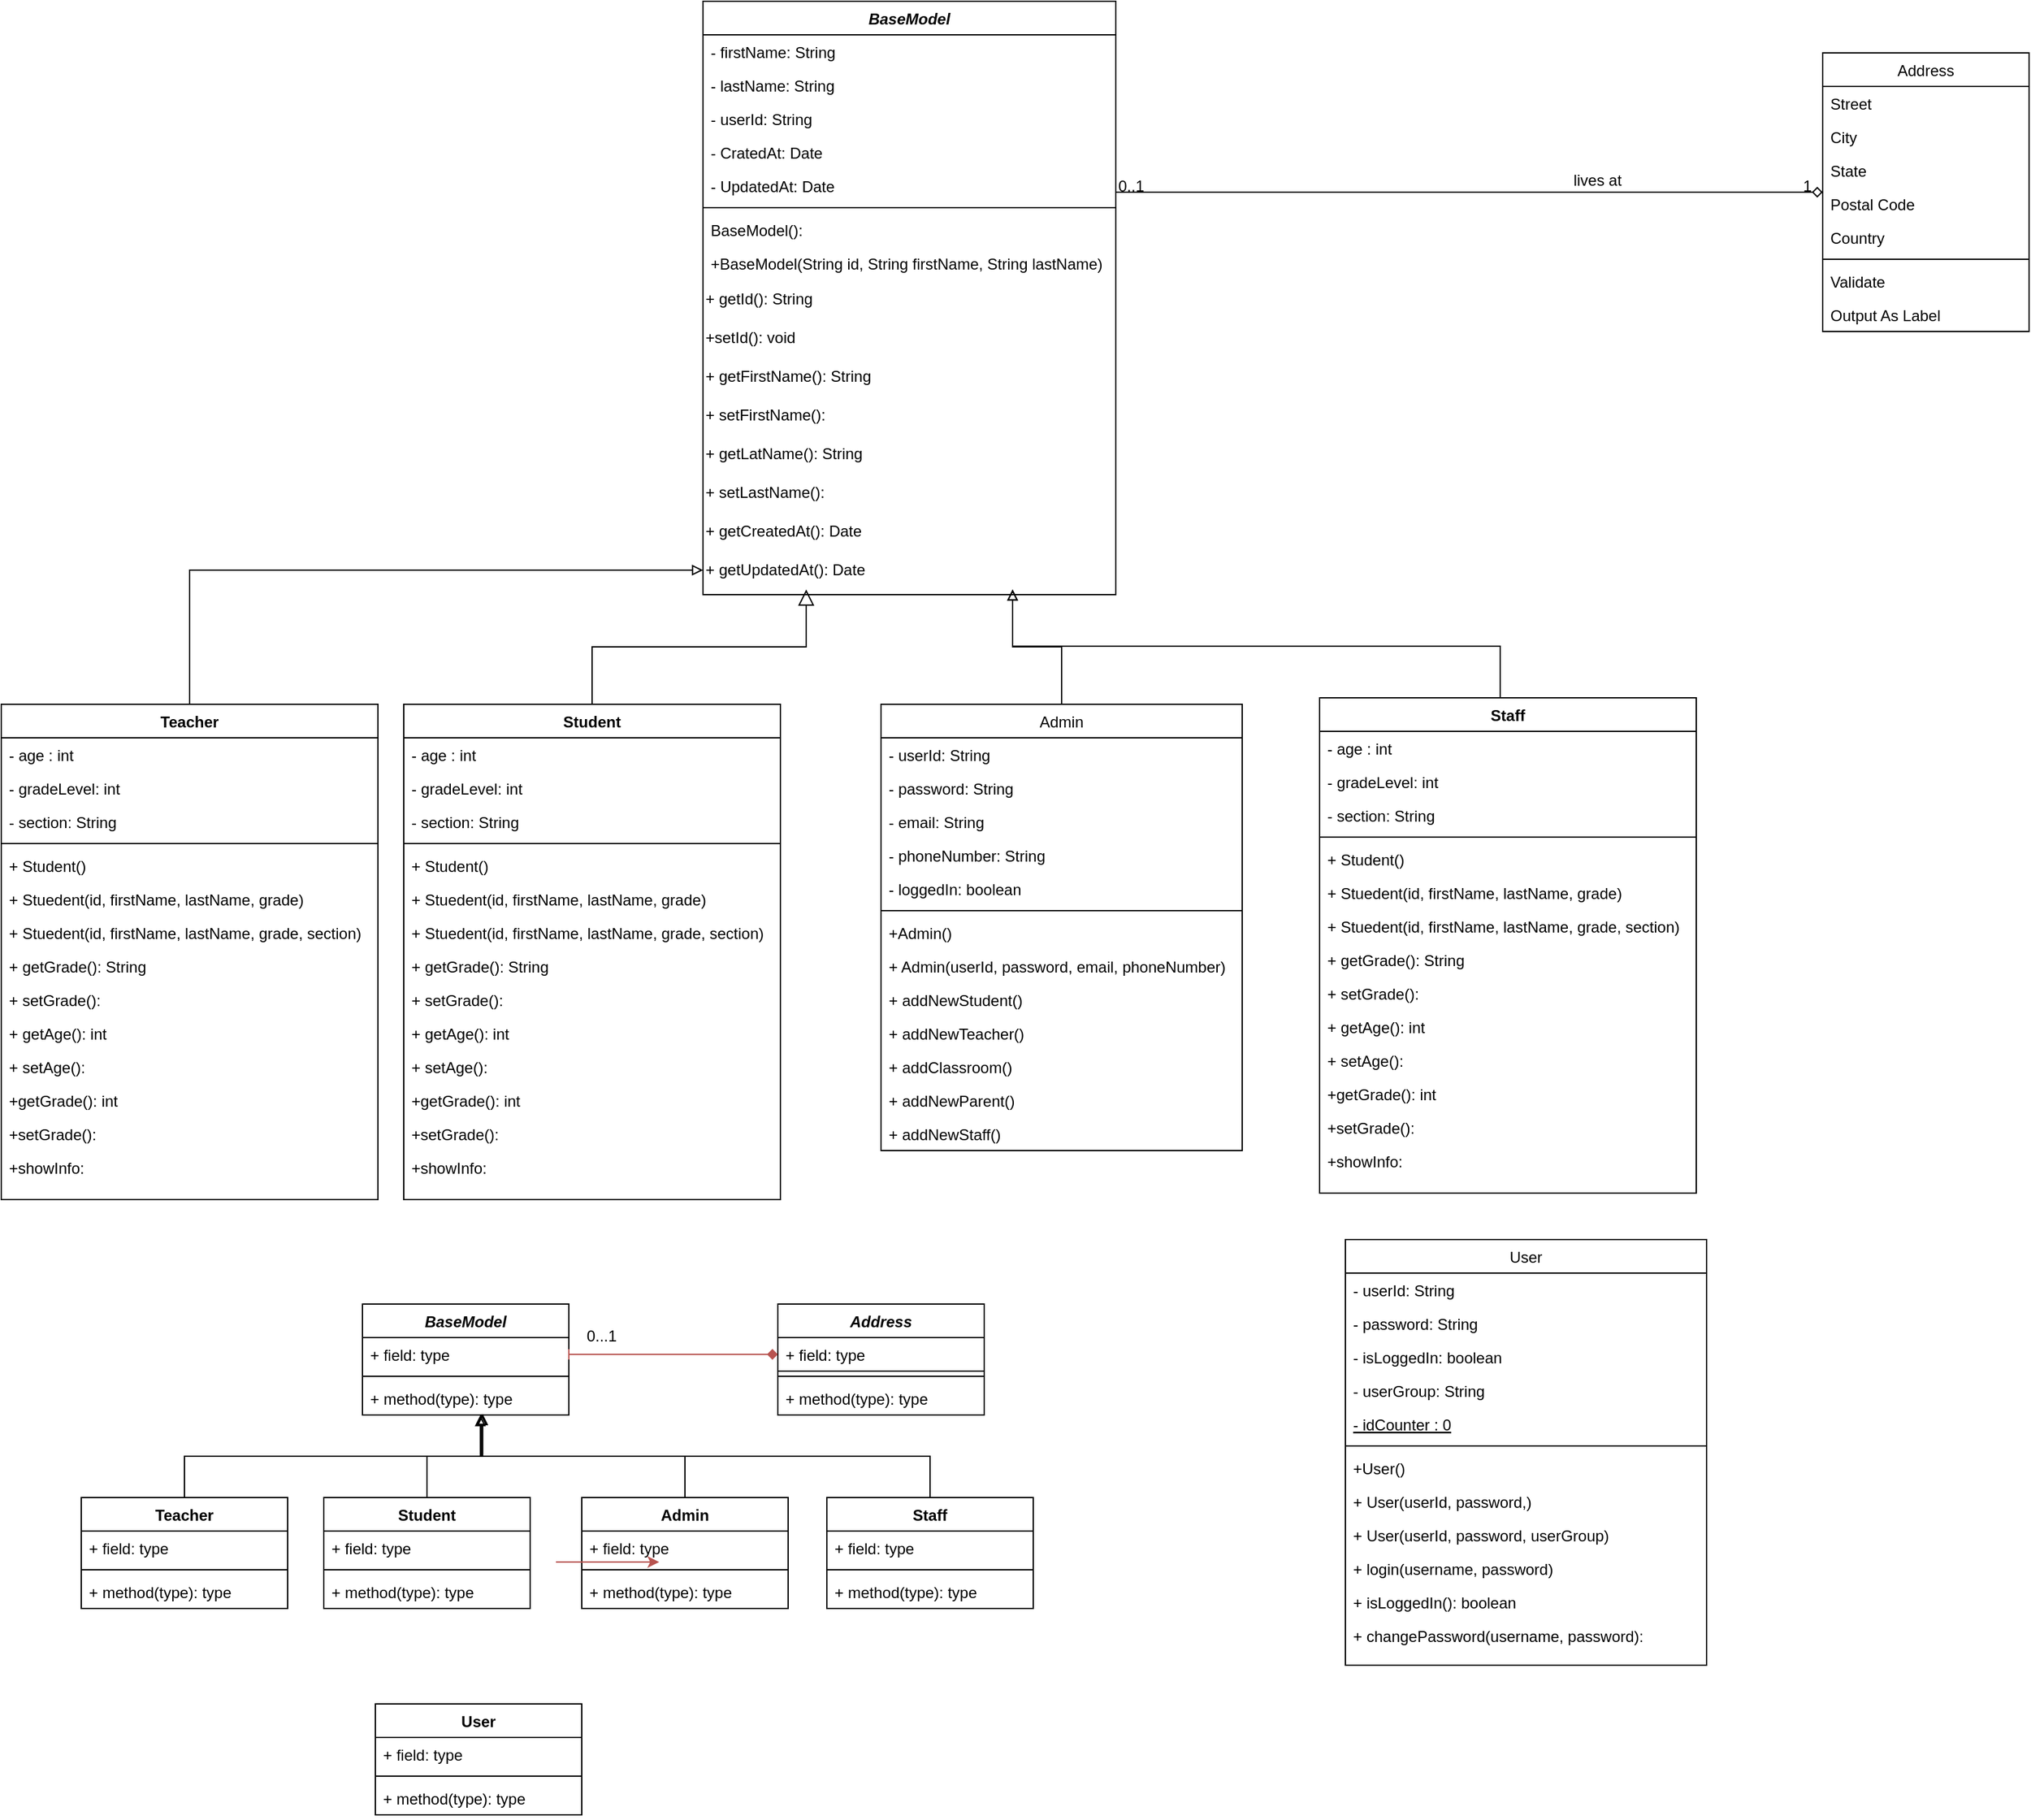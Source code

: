 <mxfile version="24.5.3" type="device">
  <diagram id="C5RBs43oDa-KdzZeNtuy" name="Page-1">
    <mxGraphModel dx="2160" dy="1290" grid="1" gridSize="10" guides="1" tooltips="1" connect="1" arrows="1" fold="1" page="1" pageScale="1" pageWidth="827" pageHeight="1169" math="0" shadow="0">
      <root>
        <mxCell id="WIyWlLk6GJQsqaUBKTNV-0" />
        <mxCell id="WIyWlLk6GJQsqaUBKTNV-1" parent="WIyWlLk6GJQsqaUBKTNV-0" />
        <mxCell id="zkfFHV4jXpPFQw0GAbJ--0" value="BaseModel" style="swimlane;fontStyle=3;align=center;verticalAlign=top;childLayout=stackLayout;horizontal=1;startSize=26;horizontalStack=0;resizeParent=1;resizeLast=0;collapsible=1;marginBottom=0;rounded=0;shadow=0;strokeWidth=1;" parent="WIyWlLk6GJQsqaUBKTNV-1" vertex="1">
          <mxGeometry x="582" y="40" width="320" height="460" as="geometry">
            <mxRectangle x="230" y="140" width="160" height="26" as="alternateBounds" />
          </mxGeometry>
        </mxCell>
        <mxCell id="zkfFHV4jXpPFQw0GAbJ--1" value="- firstName: String" style="text;align=left;verticalAlign=top;spacingLeft=4;spacingRight=4;overflow=hidden;rotatable=0;points=[[0,0.5],[1,0.5]];portConstraint=eastwest;" parent="zkfFHV4jXpPFQw0GAbJ--0" vertex="1">
          <mxGeometry y="26" width="320" height="26" as="geometry" />
        </mxCell>
        <mxCell id="zkfFHV4jXpPFQw0GAbJ--2" value="- lastName: String" style="text;align=left;verticalAlign=top;spacingLeft=4;spacingRight=4;overflow=hidden;rotatable=0;points=[[0,0.5],[1,0.5]];portConstraint=eastwest;rounded=0;shadow=0;html=0;" parent="zkfFHV4jXpPFQw0GAbJ--0" vertex="1">
          <mxGeometry y="52" width="320" height="26" as="geometry" />
        </mxCell>
        <mxCell id="zkfFHV4jXpPFQw0GAbJ--3" value="- userId: String" style="text;align=left;verticalAlign=top;spacingLeft=4;spacingRight=4;overflow=hidden;rotatable=0;points=[[0,0.5],[1,0.5]];portConstraint=eastwest;rounded=0;shadow=0;html=0;" parent="zkfFHV4jXpPFQw0GAbJ--0" vertex="1">
          <mxGeometry y="78" width="320" height="26" as="geometry" />
        </mxCell>
        <mxCell id="S_sT-U9Wa5aN3BiUhaXt-0" value="- CratedAt: Date" style="text;align=left;verticalAlign=top;spacingLeft=4;spacingRight=4;overflow=hidden;rotatable=0;points=[[0,0.5],[1,0.5]];portConstraint=eastwest;rounded=0;shadow=0;html=0;" parent="zkfFHV4jXpPFQw0GAbJ--0" vertex="1">
          <mxGeometry y="104" width="320" height="26" as="geometry" />
        </mxCell>
        <mxCell id="S_sT-U9Wa5aN3BiUhaXt-1" value="- UpdatedAt: Date" style="text;align=left;verticalAlign=top;spacingLeft=4;spacingRight=4;overflow=hidden;rotatable=0;points=[[0,0.5],[1,0.5]];portConstraint=eastwest;rounded=0;shadow=0;html=0;" parent="zkfFHV4jXpPFQw0GAbJ--0" vertex="1">
          <mxGeometry y="130" width="320" height="26" as="geometry" />
        </mxCell>
        <mxCell id="zkfFHV4jXpPFQw0GAbJ--4" value="" style="line;html=1;strokeWidth=1;align=left;verticalAlign=middle;spacingTop=-1;spacingLeft=3;spacingRight=3;rotatable=0;labelPosition=right;points=[];portConstraint=eastwest;" parent="zkfFHV4jXpPFQw0GAbJ--0" vertex="1">
          <mxGeometry y="156" width="320" height="8" as="geometry" />
        </mxCell>
        <mxCell id="zkfFHV4jXpPFQw0GAbJ--5" value="BaseModel():" style="text;align=left;verticalAlign=top;spacingLeft=4;spacingRight=4;overflow=hidden;rotatable=0;points=[[0,0.5],[1,0.5]];portConstraint=eastwest;" parent="zkfFHV4jXpPFQw0GAbJ--0" vertex="1">
          <mxGeometry y="164" width="320" height="26" as="geometry" />
        </mxCell>
        <mxCell id="UWZFyg0QyJKM_eeLLKXj-9" value="+BaseModel(String id, String firstName, String lastName)" style="text;align=left;verticalAlign=top;spacingLeft=4;spacingRight=4;overflow=hidden;rotatable=0;points=[[0,0.5],[1,0.5]];portConstraint=eastwest;" parent="zkfFHV4jXpPFQw0GAbJ--0" vertex="1">
          <mxGeometry y="190" width="320" height="26" as="geometry" />
        </mxCell>
        <mxCell id="UWZFyg0QyJKM_eeLLKXj-11" value="+ getId(): String" style="text;align=left;html=1;verticalAlign=middle;whiteSpace=wrap;rounded=0;fontColor=default;" parent="zkfFHV4jXpPFQw0GAbJ--0" vertex="1">
          <mxGeometry y="216" width="320" height="30" as="geometry" />
        </mxCell>
        <mxCell id="UWZFyg0QyJKM_eeLLKXj-12" value="&lt;font&gt;+setId(): void&lt;/font&gt;" style="text;align=left;html=1;verticalAlign=middle;whiteSpace=wrap;rounded=0;fontColor=default;" parent="zkfFHV4jXpPFQw0GAbJ--0" vertex="1">
          <mxGeometry y="246" width="320" height="30" as="geometry" />
        </mxCell>
        <mxCell id="UWZFyg0QyJKM_eeLLKXj-19" value="&lt;font&gt;+ getFirstName(): String&lt;/font&gt;" style="text;align=left;html=1;verticalAlign=middle;whiteSpace=wrap;rounded=0;fontColor=default;" parent="zkfFHV4jXpPFQw0GAbJ--0" vertex="1">
          <mxGeometry y="276" width="320" height="30" as="geometry" />
        </mxCell>
        <mxCell id="UWZFyg0QyJKM_eeLLKXj-20" value="&lt;font&gt;+ setFirstName():&lt;/font&gt;" style="text;align=left;html=1;verticalAlign=middle;whiteSpace=wrap;rounded=0;fontColor=default;" parent="zkfFHV4jXpPFQw0GAbJ--0" vertex="1">
          <mxGeometry y="306" width="320" height="30" as="geometry" />
        </mxCell>
        <mxCell id="UWZFyg0QyJKM_eeLLKXj-21" value="&lt;font&gt;+ getLatName(): String&lt;/font&gt;" style="text;align=left;html=1;verticalAlign=middle;whiteSpace=wrap;rounded=0;fontColor=default;" parent="zkfFHV4jXpPFQw0GAbJ--0" vertex="1">
          <mxGeometry y="336" width="320" height="30" as="geometry" />
        </mxCell>
        <mxCell id="UWZFyg0QyJKM_eeLLKXj-22" value="&lt;font&gt;+ setLastName():&lt;/font&gt;" style="text;align=left;html=1;verticalAlign=middle;whiteSpace=wrap;rounded=0;fontColor=default;" parent="zkfFHV4jXpPFQw0GAbJ--0" vertex="1">
          <mxGeometry y="366" width="320" height="30" as="geometry" />
        </mxCell>
        <mxCell id="UWZFyg0QyJKM_eeLLKXj-23" value="&lt;font&gt;+ getCreatedAt(): Date&lt;/font&gt;" style="text;align=left;html=1;verticalAlign=middle;whiteSpace=wrap;rounded=0;fontColor=default;" parent="zkfFHV4jXpPFQw0GAbJ--0" vertex="1">
          <mxGeometry y="396" width="320" height="30" as="geometry" />
        </mxCell>
        <mxCell id="UWZFyg0QyJKM_eeLLKXj-24" value="&lt;font&gt;+ getUpdatedAt(): Date&lt;/font&gt;" style="text;align=left;html=1;verticalAlign=middle;whiteSpace=wrap;rounded=0;fontColor=default;" parent="zkfFHV4jXpPFQw0GAbJ--0" vertex="1">
          <mxGeometry y="426" width="320" height="30" as="geometry" />
        </mxCell>
        <mxCell id="zkfFHV4jXpPFQw0GAbJ--6" value="Student" style="swimlane;fontStyle=1;align=center;verticalAlign=top;childLayout=stackLayout;horizontal=1;startSize=26;horizontalStack=0;resizeParent=1;resizeLast=0;collapsible=1;marginBottom=0;rounded=0;shadow=0;strokeWidth=1;" parent="WIyWlLk6GJQsqaUBKTNV-1" vertex="1">
          <mxGeometry x="350" y="585" width="292" height="384" as="geometry">
            <mxRectangle x="130" y="380" width="160" height="26" as="alternateBounds" />
          </mxGeometry>
        </mxCell>
        <mxCell id="zkfFHV4jXpPFQw0GAbJ--7" value="- age : int" style="text;align=left;verticalAlign=top;spacingLeft=4;spacingRight=4;overflow=hidden;rotatable=0;points=[[0,0.5],[1,0.5]];portConstraint=eastwest;" parent="zkfFHV4jXpPFQw0GAbJ--6" vertex="1">
          <mxGeometry y="26" width="292" height="26" as="geometry" />
        </mxCell>
        <mxCell id="zkfFHV4jXpPFQw0GAbJ--8" value="- gradeLevel: int" style="text;align=left;verticalAlign=top;spacingLeft=4;spacingRight=4;overflow=hidden;rotatable=0;points=[[0,0.5],[1,0.5]];portConstraint=eastwest;rounded=0;shadow=0;html=0;" parent="zkfFHV4jXpPFQw0GAbJ--6" vertex="1">
          <mxGeometry y="52" width="292" height="26" as="geometry" />
        </mxCell>
        <mxCell id="zkfFHV4jXpPFQw0GAbJ--10" value="- section: String" style="text;align=left;verticalAlign=top;spacingLeft=4;spacingRight=4;overflow=hidden;rotatable=0;points=[[0,0.5],[1,0.5]];portConstraint=eastwest;fontStyle=0" parent="zkfFHV4jXpPFQw0GAbJ--6" vertex="1">
          <mxGeometry y="78" width="292" height="26" as="geometry" />
        </mxCell>
        <mxCell id="zkfFHV4jXpPFQw0GAbJ--9" value="" style="line;html=1;strokeWidth=1;align=left;verticalAlign=middle;spacingTop=-1;spacingLeft=3;spacingRight=3;rotatable=0;labelPosition=right;points=[];portConstraint=eastwest;" parent="zkfFHV4jXpPFQw0GAbJ--6" vertex="1">
          <mxGeometry y="104" width="292" height="8" as="geometry" />
        </mxCell>
        <mxCell id="UWZFyg0QyJKM_eeLLKXj-27" value="+ Student()" style="text;align=left;verticalAlign=top;spacingLeft=4;spacingRight=4;overflow=hidden;rotatable=0;points=[[0,0.5],[1,0.5]];portConstraint=eastwest;rounded=0;shadow=0;html=0;" parent="zkfFHV4jXpPFQw0GAbJ--6" vertex="1">
          <mxGeometry y="112" width="292" height="26" as="geometry" />
        </mxCell>
        <mxCell id="UWZFyg0QyJKM_eeLLKXj-28" value="+ Stuedent(id, firstName, lastName, grade)" style="text;align=left;verticalAlign=top;spacingLeft=4;spacingRight=4;overflow=hidden;rotatable=0;points=[[0,0.5],[1,0.5]];portConstraint=eastwest;fontStyle=0" parent="zkfFHV4jXpPFQw0GAbJ--6" vertex="1">
          <mxGeometry y="138" width="292" height="26" as="geometry" />
        </mxCell>
        <mxCell id="UWZFyg0QyJKM_eeLLKXj-33" value="+ Stuedent(id, firstName, lastName, grade, section)" style="text;align=left;verticalAlign=top;spacingLeft=4;spacingRight=4;overflow=hidden;rotatable=0;points=[[0,0.5],[1,0.5]];portConstraint=eastwest;fontStyle=0" parent="zkfFHV4jXpPFQw0GAbJ--6" vertex="1">
          <mxGeometry y="164" width="292" height="26" as="geometry" />
        </mxCell>
        <mxCell id="UWZFyg0QyJKM_eeLLKXj-29" value="+ getGrade(): String" style="text;align=left;verticalAlign=top;spacingLeft=4;spacingRight=4;overflow=hidden;rotatable=0;points=[[0,0.5],[1,0.5]];portConstraint=eastwest;fontStyle=0" parent="zkfFHV4jXpPFQw0GAbJ--6" vertex="1">
          <mxGeometry y="190" width="292" height="26" as="geometry" />
        </mxCell>
        <mxCell id="UWZFyg0QyJKM_eeLLKXj-34" value="+ setGrade(): " style="text;align=left;verticalAlign=top;spacingLeft=4;spacingRight=4;overflow=hidden;rotatable=0;points=[[0,0.5],[1,0.5]];portConstraint=eastwest;fontStyle=0" parent="zkfFHV4jXpPFQw0GAbJ--6" vertex="1">
          <mxGeometry y="216" width="292" height="26" as="geometry" />
        </mxCell>
        <mxCell id="UWZFyg0QyJKM_eeLLKXj-35" value="+ getAge(): int" style="text;align=left;verticalAlign=top;spacingLeft=4;spacingRight=4;overflow=hidden;rotatable=0;points=[[0,0.5],[1,0.5]];portConstraint=eastwest;fontStyle=0" parent="zkfFHV4jXpPFQw0GAbJ--6" vertex="1">
          <mxGeometry y="242" width="292" height="26" as="geometry" />
        </mxCell>
        <mxCell id="UWZFyg0QyJKM_eeLLKXj-36" value="+ setAge():" style="text;align=left;verticalAlign=top;spacingLeft=4;spacingRight=4;overflow=hidden;rotatable=0;points=[[0,0.5],[1,0.5]];portConstraint=eastwest;fontStyle=0" parent="zkfFHV4jXpPFQw0GAbJ--6" vertex="1">
          <mxGeometry y="268" width="292" height="26" as="geometry" />
        </mxCell>
        <mxCell id="UWZFyg0QyJKM_eeLLKXj-37" value="+getGrade(): int" style="text;align=left;verticalAlign=top;spacingLeft=4;spacingRight=4;overflow=hidden;rotatable=0;points=[[0,0.5],[1,0.5]];portConstraint=eastwest;fontStyle=0" parent="zkfFHV4jXpPFQw0GAbJ--6" vertex="1">
          <mxGeometry y="294" width="292" height="26" as="geometry" />
        </mxCell>
        <mxCell id="UWZFyg0QyJKM_eeLLKXj-38" value="+setGrade(): " style="text;align=left;verticalAlign=top;spacingLeft=4;spacingRight=4;overflow=hidden;rotatable=0;points=[[0,0.5],[1,0.5]];portConstraint=eastwest;fontStyle=0" parent="zkfFHV4jXpPFQw0GAbJ--6" vertex="1">
          <mxGeometry y="320" width="292" height="26" as="geometry" />
        </mxCell>
        <mxCell id="UWZFyg0QyJKM_eeLLKXj-39" value="+showInfo: " style="text;align=left;verticalAlign=top;spacingLeft=4;spacingRight=4;overflow=hidden;rotatable=0;points=[[0,0.5],[1,0.5]];portConstraint=eastwest;fontStyle=0" parent="zkfFHV4jXpPFQw0GAbJ--6" vertex="1">
          <mxGeometry y="346" width="292" height="26" as="geometry" />
        </mxCell>
        <mxCell id="zkfFHV4jXpPFQw0GAbJ--12" value="" style="endArrow=block;endSize=10;endFill=0;shadow=0;strokeWidth=1;rounded=0;curved=0;edgeStyle=elbowEdgeStyle;elbow=vertical;entryX=0.25;entryY=1;entryDx=0;entryDy=0;" parent="WIyWlLk6GJQsqaUBKTNV-1" source="zkfFHV4jXpPFQw0GAbJ--6" target="UWZFyg0QyJKM_eeLLKXj-24" edge="1">
          <mxGeometry width="160" relative="1" as="geometry">
            <mxPoint x="200" y="203" as="sourcePoint" />
            <mxPoint x="200" y="203" as="targetPoint" />
          </mxGeometry>
        </mxCell>
        <mxCell id="PQbpQUaknKYWJxOc0o5T-2" style="edgeStyle=orthogonalEdgeStyle;rounded=0;orthogonalLoop=1;jettySize=auto;html=1;entryX=0.75;entryY=1;entryDx=0;entryDy=0;endArrow=block;endFill=0;" edge="1" parent="WIyWlLk6GJQsqaUBKTNV-1" source="zkfFHV4jXpPFQw0GAbJ--13" target="UWZFyg0QyJKM_eeLLKXj-24">
          <mxGeometry relative="1" as="geometry" />
        </mxCell>
        <mxCell id="zkfFHV4jXpPFQw0GAbJ--13" value="Admin" style="swimlane;fontStyle=0;align=center;verticalAlign=top;childLayout=stackLayout;horizontal=1;startSize=26;horizontalStack=0;resizeParent=1;resizeLast=0;collapsible=1;marginBottom=0;rounded=0;shadow=0;strokeWidth=1;" parent="WIyWlLk6GJQsqaUBKTNV-1" vertex="1">
          <mxGeometry x="720" y="585" width="280" height="346" as="geometry">
            <mxRectangle x="340" y="380" width="170" height="26" as="alternateBounds" />
          </mxGeometry>
        </mxCell>
        <mxCell id="UWZFyg0QyJKM_eeLLKXj-46" value="- userId: String" style="text;align=left;verticalAlign=top;spacingLeft=4;spacingRight=4;overflow=hidden;rotatable=0;points=[[0,0.5],[1,0.5]];portConstraint=eastwest;" parent="zkfFHV4jXpPFQw0GAbJ--13" vertex="1">
          <mxGeometry y="26" width="280" height="26" as="geometry" />
        </mxCell>
        <mxCell id="zkfFHV4jXpPFQw0GAbJ--14" value="- password: String" style="text;align=left;verticalAlign=top;spacingLeft=4;spacingRight=4;overflow=hidden;rotatable=0;points=[[0,0.5],[1,0.5]];portConstraint=eastwest;" parent="zkfFHV4jXpPFQw0GAbJ--13" vertex="1">
          <mxGeometry y="52" width="280" height="26" as="geometry" />
        </mxCell>
        <mxCell id="UWZFyg0QyJKM_eeLLKXj-47" value="- email: String" style="text;align=left;verticalAlign=top;spacingLeft=4;spacingRight=4;overflow=hidden;rotatable=0;points=[[0,0.5],[1,0.5]];portConstraint=eastwest;" parent="zkfFHV4jXpPFQw0GAbJ--13" vertex="1">
          <mxGeometry y="78" width="280" height="26" as="geometry" />
        </mxCell>
        <mxCell id="UWZFyg0QyJKM_eeLLKXj-52" value="- phoneNumber: String" style="text;align=left;verticalAlign=top;spacingLeft=4;spacingRight=4;overflow=hidden;rotatable=0;points=[[0,0.5],[1,0.5]];portConstraint=eastwest;" parent="zkfFHV4jXpPFQw0GAbJ--13" vertex="1">
          <mxGeometry y="104" width="280" height="26" as="geometry" />
        </mxCell>
        <mxCell id="UWZFyg0QyJKM_eeLLKXj-53" value="- loggedIn: boolean" style="text;align=left;verticalAlign=top;spacingLeft=4;spacingRight=4;overflow=hidden;rotatable=0;points=[[0,0.5],[1,0.5]];portConstraint=eastwest;" parent="zkfFHV4jXpPFQw0GAbJ--13" vertex="1">
          <mxGeometry y="130" width="280" height="26" as="geometry" />
        </mxCell>
        <mxCell id="zkfFHV4jXpPFQw0GAbJ--15" value="" style="line;html=1;strokeWidth=1;align=left;verticalAlign=middle;spacingTop=-1;spacingLeft=3;spacingRight=3;rotatable=0;labelPosition=right;points=[];portConstraint=eastwest;" parent="zkfFHV4jXpPFQw0GAbJ--13" vertex="1">
          <mxGeometry y="156" width="280" height="8" as="geometry" />
        </mxCell>
        <mxCell id="UWZFyg0QyJKM_eeLLKXj-55" value="+Admin()" style="text;align=left;verticalAlign=top;spacingLeft=4;spacingRight=4;overflow=hidden;rotatable=0;points=[[0,0.5],[1,0.5]];portConstraint=eastwest;" parent="zkfFHV4jXpPFQw0GAbJ--13" vertex="1">
          <mxGeometry y="164" width="280" height="26" as="geometry" />
        </mxCell>
        <mxCell id="UWZFyg0QyJKM_eeLLKXj-54" value="+ Admin(userId, password, email, phoneNumber)" style="text;align=left;verticalAlign=top;spacingLeft=4;spacingRight=4;overflow=hidden;rotatable=0;points=[[0,0.5],[1,0.5]];portConstraint=eastwest;" parent="zkfFHV4jXpPFQw0GAbJ--13" vertex="1">
          <mxGeometry y="190" width="280" height="26" as="geometry" />
        </mxCell>
        <mxCell id="UWZFyg0QyJKM_eeLLKXj-56" value="+ addNewStudent()" style="text;align=left;verticalAlign=top;spacingLeft=4;spacingRight=4;overflow=hidden;rotatable=0;points=[[0,0.5],[1,0.5]];portConstraint=eastwest;" parent="zkfFHV4jXpPFQw0GAbJ--13" vertex="1">
          <mxGeometry y="216" width="280" height="26" as="geometry" />
        </mxCell>
        <mxCell id="UWZFyg0QyJKM_eeLLKXj-57" value="+ addNewTeacher()" style="text;align=left;verticalAlign=top;spacingLeft=4;spacingRight=4;overflow=hidden;rotatable=0;points=[[0,0.5],[1,0.5]];portConstraint=eastwest;" parent="zkfFHV4jXpPFQw0GAbJ--13" vertex="1">
          <mxGeometry y="242" width="280" height="26" as="geometry" />
        </mxCell>
        <mxCell id="UWZFyg0QyJKM_eeLLKXj-58" value="+ addClassroom()" style="text;align=left;verticalAlign=top;spacingLeft=4;spacingRight=4;overflow=hidden;rotatable=0;points=[[0,0.5],[1,0.5]];portConstraint=eastwest;" parent="zkfFHV4jXpPFQw0GAbJ--13" vertex="1">
          <mxGeometry y="268" width="280" height="26" as="geometry" />
        </mxCell>
        <mxCell id="UWZFyg0QyJKM_eeLLKXj-59" value="+ addNewParent()" style="text;align=left;verticalAlign=top;spacingLeft=4;spacingRight=4;overflow=hidden;rotatable=0;points=[[0,0.5],[1,0.5]];portConstraint=eastwest;" parent="zkfFHV4jXpPFQw0GAbJ--13" vertex="1">
          <mxGeometry y="294" width="280" height="26" as="geometry" />
        </mxCell>
        <mxCell id="UWZFyg0QyJKM_eeLLKXj-61" value="+ addNewStaff()" style="text;align=left;verticalAlign=top;spacingLeft=4;spacingRight=4;overflow=hidden;rotatable=0;points=[[0,0.5],[1,0.5]];portConstraint=eastwest;" parent="zkfFHV4jXpPFQw0GAbJ--13" vertex="1">
          <mxGeometry y="320" width="280" height="26" as="geometry" />
        </mxCell>
        <mxCell id="zkfFHV4jXpPFQw0GAbJ--17" value="Address" style="swimlane;fontStyle=0;align=center;verticalAlign=top;childLayout=stackLayout;horizontal=1;startSize=26;horizontalStack=0;resizeParent=1;resizeLast=0;collapsible=1;marginBottom=0;rounded=0;shadow=0;strokeWidth=1;" parent="WIyWlLk6GJQsqaUBKTNV-1" vertex="1">
          <mxGeometry x="1450" y="80" width="160" height="216" as="geometry">
            <mxRectangle x="550" y="140" width="160" height="26" as="alternateBounds" />
          </mxGeometry>
        </mxCell>
        <mxCell id="zkfFHV4jXpPFQw0GAbJ--18" value="Street" style="text;align=left;verticalAlign=top;spacingLeft=4;spacingRight=4;overflow=hidden;rotatable=0;points=[[0,0.5],[1,0.5]];portConstraint=eastwest;" parent="zkfFHV4jXpPFQw0GAbJ--17" vertex="1">
          <mxGeometry y="26" width="160" height="26" as="geometry" />
        </mxCell>
        <mxCell id="zkfFHV4jXpPFQw0GAbJ--19" value="City" style="text;align=left;verticalAlign=top;spacingLeft=4;spacingRight=4;overflow=hidden;rotatable=0;points=[[0,0.5],[1,0.5]];portConstraint=eastwest;rounded=0;shadow=0;html=0;" parent="zkfFHV4jXpPFQw0GAbJ--17" vertex="1">
          <mxGeometry y="52" width="160" height="26" as="geometry" />
        </mxCell>
        <mxCell id="zkfFHV4jXpPFQw0GAbJ--20" value="State" style="text;align=left;verticalAlign=top;spacingLeft=4;spacingRight=4;overflow=hidden;rotatable=0;points=[[0,0.5],[1,0.5]];portConstraint=eastwest;rounded=0;shadow=0;html=0;" parent="zkfFHV4jXpPFQw0GAbJ--17" vertex="1">
          <mxGeometry y="78" width="160" height="26" as="geometry" />
        </mxCell>
        <mxCell id="zkfFHV4jXpPFQw0GAbJ--21" value="Postal Code" style="text;align=left;verticalAlign=top;spacingLeft=4;spacingRight=4;overflow=hidden;rotatable=0;points=[[0,0.5],[1,0.5]];portConstraint=eastwest;rounded=0;shadow=0;html=0;" parent="zkfFHV4jXpPFQw0GAbJ--17" vertex="1">
          <mxGeometry y="104" width="160" height="26" as="geometry" />
        </mxCell>
        <mxCell id="zkfFHV4jXpPFQw0GAbJ--22" value="Country" style="text;align=left;verticalAlign=top;spacingLeft=4;spacingRight=4;overflow=hidden;rotatable=0;points=[[0,0.5],[1,0.5]];portConstraint=eastwest;rounded=0;shadow=0;html=0;" parent="zkfFHV4jXpPFQw0GAbJ--17" vertex="1">
          <mxGeometry y="130" width="160" height="26" as="geometry" />
        </mxCell>
        <mxCell id="zkfFHV4jXpPFQw0GAbJ--23" value="" style="line;html=1;strokeWidth=1;align=left;verticalAlign=middle;spacingTop=-1;spacingLeft=3;spacingRight=3;rotatable=0;labelPosition=right;points=[];portConstraint=eastwest;" parent="zkfFHV4jXpPFQw0GAbJ--17" vertex="1">
          <mxGeometry y="156" width="160" height="8" as="geometry" />
        </mxCell>
        <mxCell id="zkfFHV4jXpPFQw0GAbJ--24" value="Validate" style="text;align=left;verticalAlign=top;spacingLeft=4;spacingRight=4;overflow=hidden;rotatable=0;points=[[0,0.5],[1,0.5]];portConstraint=eastwest;" parent="zkfFHV4jXpPFQw0GAbJ--17" vertex="1">
          <mxGeometry y="164" width="160" height="26" as="geometry" />
        </mxCell>
        <mxCell id="zkfFHV4jXpPFQw0GAbJ--25" value="Output As Label" style="text;align=left;verticalAlign=top;spacingLeft=4;spacingRight=4;overflow=hidden;rotatable=0;points=[[0,0.5],[1,0.5]];portConstraint=eastwest;" parent="zkfFHV4jXpPFQw0GAbJ--17" vertex="1">
          <mxGeometry y="190" width="160" height="26" as="geometry" />
        </mxCell>
        <mxCell id="zkfFHV4jXpPFQw0GAbJ--26" value="" style="endArrow=diamond;shadow=0;strokeWidth=1;rounded=0;curved=0;endFill=0;edgeStyle=elbowEdgeStyle;elbow=vertical;" parent="WIyWlLk6GJQsqaUBKTNV-1" source="zkfFHV4jXpPFQw0GAbJ--0" target="zkfFHV4jXpPFQw0GAbJ--17" edge="1">
          <mxGeometry x="0.5" y="41" relative="1" as="geometry">
            <mxPoint x="380" y="192" as="sourcePoint" />
            <mxPoint x="540" y="192" as="targetPoint" />
            <mxPoint x="-40" y="32" as="offset" />
          </mxGeometry>
        </mxCell>
        <mxCell id="zkfFHV4jXpPFQw0GAbJ--27" value="0..1" style="resizable=0;align=left;verticalAlign=bottom;labelBackgroundColor=none;fontSize=12;" parent="zkfFHV4jXpPFQw0GAbJ--26" connectable="0" vertex="1">
          <mxGeometry x="-1" relative="1" as="geometry">
            <mxPoint y="4" as="offset" />
          </mxGeometry>
        </mxCell>
        <mxCell id="zkfFHV4jXpPFQw0GAbJ--28" value="1" style="resizable=0;align=right;verticalAlign=bottom;labelBackgroundColor=none;fontSize=12;" parent="zkfFHV4jXpPFQw0GAbJ--26" connectable="0" vertex="1">
          <mxGeometry x="1" relative="1" as="geometry">
            <mxPoint x="-7" y="4" as="offset" />
          </mxGeometry>
        </mxCell>
        <mxCell id="zkfFHV4jXpPFQw0GAbJ--29" value="lives at" style="text;html=1;resizable=0;points=[];;align=center;verticalAlign=middle;labelBackgroundColor=none;rounded=0;shadow=0;strokeWidth=1;fontSize=12;" parent="zkfFHV4jXpPFQw0GAbJ--26" vertex="1" connectable="0">
          <mxGeometry x="0.5" y="49" relative="1" as="geometry">
            <mxPoint x="-38" y="40" as="offset" />
          </mxGeometry>
        </mxCell>
        <mxCell id="UWZFyg0QyJKM_eeLLKXj-62" value="User" style="swimlane;fontStyle=0;align=center;verticalAlign=top;childLayout=stackLayout;horizontal=1;startSize=26;horizontalStack=0;resizeParent=1;resizeLast=0;collapsible=1;marginBottom=0;rounded=0;shadow=0;strokeWidth=1;" parent="WIyWlLk6GJQsqaUBKTNV-1" vertex="1">
          <mxGeometry x="1080" y="1000" width="280" height="330" as="geometry">
            <mxRectangle x="340" y="380" width="170" height="26" as="alternateBounds" />
          </mxGeometry>
        </mxCell>
        <mxCell id="UWZFyg0QyJKM_eeLLKXj-63" value="- userId: String" style="text;align=left;verticalAlign=top;spacingLeft=4;spacingRight=4;overflow=hidden;rotatable=0;points=[[0,0.5],[1,0.5]];portConstraint=eastwest;" parent="UWZFyg0QyJKM_eeLLKXj-62" vertex="1">
          <mxGeometry y="26" width="280" height="26" as="geometry" />
        </mxCell>
        <mxCell id="UWZFyg0QyJKM_eeLLKXj-64" value="- password: String" style="text;align=left;verticalAlign=top;spacingLeft=4;spacingRight=4;overflow=hidden;rotatable=0;points=[[0,0.5],[1,0.5]];portConstraint=eastwest;" parent="UWZFyg0QyJKM_eeLLKXj-62" vertex="1">
          <mxGeometry y="52" width="280" height="26" as="geometry" />
        </mxCell>
        <mxCell id="UWZFyg0QyJKM_eeLLKXj-65" value="- isLoggedIn: boolean" style="text;align=left;verticalAlign=top;spacingLeft=4;spacingRight=4;overflow=hidden;rotatable=0;points=[[0,0.5],[1,0.5]];portConstraint=eastwest;" parent="UWZFyg0QyJKM_eeLLKXj-62" vertex="1">
          <mxGeometry y="78" width="280" height="26" as="geometry" />
        </mxCell>
        <mxCell id="UWZFyg0QyJKM_eeLLKXj-66" value="- userGroup: String" style="text;align=left;verticalAlign=top;spacingLeft=4;spacingRight=4;overflow=hidden;rotatable=0;points=[[0,0.5],[1,0.5]];portConstraint=eastwest;" parent="UWZFyg0QyJKM_eeLLKXj-62" vertex="1">
          <mxGeometry y="104" width="280" height="26" as="geometry" />
        </mxCell>
        <mxCell id="UWZFyg0QyJKM_eeLLKXj-67" value="- idCounter : 0" style="text;align=left;verticalAlign=top;spacingLeft=4;spacingRight=4;overflow=hidden;rotatable=0;points=[[0,0.5],[1,0.5]];portConstraint=eastwest;fontStyle=4" parent="UWZFyg0QyJKM_eeLLKXj-62" vertex="1">
          <mxGeometry y="130" width="280" height="26" as="geometry" />
        </mxCell>
        <mxCell id="UWZFyg0QyJKM_eeLLKXj-68" value="" style="line;html=1;strokeWidth=1;align=left;verticalAlign=middle;spacingTop=-1;spacingLeft=3;spacingRight=3;rotatable=0;labelPosition=right;points=[];portConstraint=eastwest;" parent="UWZFyg0QyJKM_eeLLKXj-62" vertex="1">
          <mxGeometry y="156" width="280" height="8" as="geometry" />
        </mxCell>
        <mxCell id="UWZFyg0QyJKM_eeLLKXj-69" value="+User()" style="text;align=left;verticalAlign=top;spacingLeft=4;spacingRight=4;overflow=hidden;rotatable=0;points=[[0,0.5],[1,0.5]];portConstraint=eastwest;" parent="UWZFyg0QyJKM_eeLLKXj-62" vertex="1">
          <mxGeometry y="164" width="280" height="26" as="geometry" />
        </mxCell>
        <mxCell id="UWZFyg0QyJKM_eeLLKXj-70" value="+ User(userId, password,)" style="text;align=left;verticalAlign=top;spacingLeft=4;spacingRight=4;overflow=hidden;rotatable=0;points=[[0,0.5],[1,0.5]];portConstraint=eastwest;" parent="UWZFyg0QyJKM_eeLLKXj-62" vertex="1">
          <mxGeometry y="190" width="280" height="26" as="geometry" />
        </mxCell>
        <mxCell id="UWZFyg0QyJKM_eeLLKXj-76" value="+ User(userId, password, userGroup)" style="text;align=left;verticalAlign=top;spacingLeft=4;spacingRight=4;overflow=hidden;rotatable=0;points=[[0,0.5],[1,0.5]];portConstraint=eastwest;" parent="UWZFyg0QyJKM_eeLLKXj-62" vertex="1">
          <mxGeometry y="216" width="280" height="26" as="geometry" />
        </mxCell>
        <mxCell id="UWZFyg0QyJKM_eeLLKXj-77" value="+ login(username, password)" style="text;align=left;verticalAlign=top;spacingLeft=4;spacingRight=4;overflow=hidden;rotatable=0;points=[[0,0.5],[1,0.5]];portConstraint=eastwest;" parent="UWZFyg0QyJKM_eeLLKXj-62" vertex="1">
          <mxGeometry y="242" width="280" height="26" as="geometry" />
        </mxCell>
        <mxCell id="UWZFyg0QyJKM_eeLLKXj-72" value="+ isLoggedIn(): boolean" style="text;align=left;verticalAlign=top;spacingLeft=4;spacingRight=4;overflow=hidden;rotatable=0;points=[[0,0.5],[1,0.5]];portConstraint=eastwest;" parent="UWZFyg0QyJKM_eeLLKXj-62" vertex="1">
          <mxGeometry y="268" width="280" height="26" as="geometry" />
        </mxCell>
        <mxCell id="UWZFyg0QyJKM_eeLLKXj-73" value="+ changePassword(username, password):" style="text;align=left;verticalAlign=top;spacingLeft=4;spacingRight=4;overflow=hidden;rotatable=0;points=[[0,0.5],[1,0.5]];portConstraint=eastwest;" parent="UWZFyg0QyJKM_eeLLKXj-62" vertex="1">
          <mxGeometry y="294" width="280" height="26" as="geometry" />
        </mxCell>
        <mxCell id="PQbpQUaknKYWJxOc0o5T-1" style="edgeStyle=orthogonalEdgeStyle;rounded=0;orthogonalLoop=1;jettySize=auto;html=1;entryX=0;entryY=0.5;entryDx=0;entryDy=0;endArrow=block;endFill=0;" edge="1" parent="WIyWlLk6GJQsqaUBKTNV-1" source="UWZFyg0QyJKM_eeLLKXj-78" target="UWZFyg0QyJKM_eeLLKXj-24">
          <mxGeometry relative="1" as="geometry">
            <Array as="points">
              <mxPoint x="184" y="481" />
            </Array>
          </mxGeometry>
        </mxCell>
        <mxCell id="UWZFyg0QyJKM_eeLLKXj-78" value="Teacher" style="swimlane;fontStyle=1;align=center;verticalAlign=top;childLayout=stackLayout;horizontal=1;startSize=26;horizontalStack=0;resizeParent=1;resizeLast=0;collapsible=1;marginBottom=0;rounded=0;shadow=0;strokeWidth=1;" parent="WIyWlLk6GJQsqaUBKTNV-1" vertex="1">
          <mxGeometry x="38" y="585" width="292" height="384" as="geometry">
            <mxRectangle x="130" y="380" width="160" height="26" as="alternateBounds" />
          </mxGeometry>
        </mxCell>
        <mxCell id="UWZFyg0QyJKM_eeLLKXj-79" value="- age : int" style="text;align=left;verticalAlign=top;spacingLeft=4;spacingRight=4;overflow=hidden;rotatable=0;points=[[0,0.5],[1,0.5]];portConstraint=eastwest;" parent="UWZFyg0QyJKM_eeLLKXj-78" vertex="1">
          <mxGeometry y="26" width="292" height="26" as="geometry" />
        </mxCell>
        <mxCell id="UWZFyg0QyJKM_eeLLKXj-80" value="- gradeLevel: int" style="text;align=left;verticalAlign=top;spacingLeft=4;spacingRight=4;overflow=hidden;rotatable=0;points=[[0,0.5],[1,0.5]];portConstraint=eastwest;rounded=0;shadow=0;html=0;" parent="UWZFyg0QyJKM_eeLLKXj-78" vertex="1">
          <mxGeometry y="52" width="292" height="26" as="geometry" />
        </mxCell>
        <mxCell id="UWZFyg0QyJKM_eeLLKXj-81" value="- section: String" style="text;align=left;verticalAlign=top;spacingLeft=4;spacingRight=4;overflow=hidden;rotatable=0;points=[[0,0.5],[1,0.5]];portConstraint=eastwest;fontStyle=0" parent="UWZFyg0QyJKM_eeLLKXj-78" vertex="1">
          <mxGeometry y="78" width="292" height="26" as="geometry" />
        </mxCell>
        <mxCell id="UWZFyg0QyJKM_eeLLKXj-82" value="" style="line;html=1;strokeWidth=1;align=left;verticalAlign=middle;spacingTop=-1;spacingLeft=3;spacingRight=3;rotatable=0;labelPosition=right;points=[];portConstraint=eastwest;" parent="UWZFyg0QyJKM_eeLLKXj-78" vertex="1">
          <mxGeometry y="104" width="292" height="8" as="geometry" />
        </mxCell>
        <mxCell id="UWZFyg0QyJKM_eeLLKXj-83" value="+ Student()" style="text;align=left;verticalAlign=top;spacingLeft=4;spacingRight=4;overflow=hidden;rotatable=0;points=[[0,0.5],[1,0.5]];portConstraint=eastwest;rounded=0;shadow=0;html=0;" parent="UWZFyg0QyJKM_eeLLKXj-78" vertex="1">
          <mxGeometry y="112" width="292" height="26" as="geometry" />
        </mxCell>
        <mxCell id="UWZFyg0QyJKM_eeLLKXj-84" value="+ Stuedent(id, firstName, lastName, grade)" style="text;align=left;verticalAlign=top;spacingLeft=4;spacingRight=4;overflow=hidden;rotatable=0;points=[[0,0.5],[1,0.5]];portConstraint=eastwest;fontStyle=0" parent="UWZFyg0QyJKM_eeLLKXj-78" vertex="1">
          <mxGeometry y="138" width="292" height="26" as="geometry" />
        </mxCell>
        <mxCell id="UWZFyg0QyJKM_eeLLKXj-85" value="+ Stuedent(id, firstName, lastName, grade, section)" style="text;align=left;verticalAlign=top;spacingLeft=4;spacingRight=4;overflow=hidden;rotatable=0;points=[[0,0.5],[1,0.5]];portConstraint=eastwest;fontStyle=0" parent="UWZFyg0QyJKM_eeLLKXj-78" vertex="1">
          <mxGeometry y="164" width="292" height="26" as="geometry" />
        </mxCell>
        <mxCell id="UWZFyg0QyJKM_eeLLKXj-86" value="+ getGrade(): String" style="text;align=left;verticalAlign=top;spacingLeft=4;spacingRight=4;overflow=hidden;rotatable=0;points=[[0,0.5],[1,0.5]];portConstraint=eastwest;fontStyle=0" parent="UWZFyg0QyJKM_eeLLKXj-78" vertex="1">
          <mxGeometry y="190" width="292" height="26" as="geometry" />
        </mxCell>
        <mxCell id="UWZFyg0QyJKM_eeLLKXj-87" value="+ setGrade(): " style="text;align=left;verticalAlign=top;spacingLeft=4;spacingRight=4;overflow=hidden;rotatable=0;points=[[0,0.5],[1,0.5]];portConstraint=eastwest;fontStyle=0" parent="UWZFyg0QyJKM_eeLLKXj-78" vertex="1">
          <mxGeometry y="216" width="292" height="26" as="geometry" />
        </mxCell>
        <mxCell id="UWZFyg0QyJKM_eeLLKXj-88" value="+ getAge(): int" style="text;align=left;verticalAlign=top;spacingLeft=4;spacingRight=4;overflow=hidden;rotatable=0;points=[[0,0.5],[1,0.5]];portConstraint=eastwest;fontStyle=0" parent="UWZFyg0QyJKM_eeLLKXj-78" vertex="1">
          <mxGeometry y="242" width="292" height="26" as="geometry" />
        </mxCell>
        <mxCell id="UWZFyg0QyJKM_eeLLKXj-89" value="+ setAge():" style="text;align=left;verticalAlign=top;spacingLeft=4;spacingRight=4;overflow=hidden;rotatable=0;points=[[0,0.5],[1,0.5]];portConstraint=eastwest;fontStyle=0" parent="UWZFyg0QyJKM_eeLLKXj-78" vertex="1">
          <mxGeometry y="268" width="292" height="26" as="geometry" />
        </mxCell>
        <mxCell id="UWZFyg0QyJKM_eeLLKXj-90" value="+getGrade(): int" style="text;align=left;verticalAlign=top;spacingLeft=4;spacingRight=4;overflow=hidden;rotatable=0;points=[[0,0.5],[1,0.5]];portConstraint=eastwest;fontStyle=0" parent="UWZFyg0QyJKM_eeLLKXj-78" vertex="1">
          <mxGeometry y="294" width="292" height="26" as="geometry" />
        </mxCell>
        <mxCell id="UWZFyg0QyJKM_eeLLKXj-91" value="+setGrade(): " style="text;align=left;verticalAlign=top;spacingLeft=4;spacingRight=4;overflow=hidden;rotatable=0;points=[[0,0.5],[1,0.5]];portConstraint=eastwest;fontStyle=0" parent="UWZFyg0QyJKM_eeLLKXj-78" vertex="1">
          <mxGeometry y="320" width="292" height="26" as="geometry" />
        </mxCell>
        <mxCell id="UWZFyg0QyJKM_eeLLKXj-92" value="+showInfo: " style="text;align=left;verticalAlign=top;spacingLeft=4;spacingRight=4;overflow=hidden;rotatable=0;points=[[0,0.5],[1,0.5]];portConstraint=eastwest;fontStyle=0" parent="UWZFyg0QyJKM_eeLLKXj-78" vertex="1">
          <mxGeometry y="346" width="292" height="26" as="geometry" />
        </mxCell>
        <mxCell id="PQbpQUaknKYWJxOc0o5T-3" style="edgeStyle=orthogonalEdgeStyle;rounded=0;orthogonalLoop=1;jettySize=auto;html=1;entryX=0.75;entryY=1;entryDx=0;entryDy=0;endArrow=block;endFill=0;exitX=0.5;exitY=0;exitDx=0;exitDy=0;" edge="1" parent="WIyWlLk6GJQsqaUBKTNV-1" source="UWZFyg0QyJKM_eeLLKXj-94" target="UWZFyg0QyJKM_eeLLKXj-24">
          <mxGeometry relative="1" as="geometry">
            <Array as="points">
              <mxPoint x="1200" y="580" />
              <mxPoint x="1200" y="540" />
              <mxPoint x="822" y="540" />
            </Array>
          </mxGeometry>
        </mxCell>
        <mxCell id="UWZFyg0QyJKM_eeLLKXj-94" value="Staff" style="swimlane;fontStyle=1;align=center;verticalAlign=top;childLayout=stackLayout;horizontal=1;startSize=26;horizontalStack=0;resizeParent=1;resizeLast=0;collapsible=1;marginBottom=0;rounded=0;shadow=0;strokeWidth=1;" parent="WIyWlLk6GJQsqaUBKTNV-1" vertex="1">
          <mxGeometry x="1060" y="580" width="292" height="384" as="geometry">
            <mxRectangle x="130" y="380" width="160" height="26" as="alternateBounds" />
          </mxGeometry>
        </mxCell>
        <mxCell id="UWZFyg0QyJKM_eeLLKXj-95" value="- age : int" style="text;align=left;verticalAlign=top;spacingLeft=4;spacingRight=4;overflow=hidden;rotatable=0;points=[[0,0.5],[1,0.5]];portConstraint=eastwest;" parent="UWZFyg0QyJKM_eeLLKXj-94" vertex="1">
          <mxGeometry y="26" width="292" height="26" as="geometry" />
        </mxCell>
        <mxCell id="UWZFyg0QyJKM_eeLLKXj-96" value="- gradeLevel: int" style="text;align=left;verticalAlign=top;spacingLeft=4;spacingRight=4;overflow=hidden;rotatable=0;points=[[0,0.5],[1,0.5]];portConstraint=eastwest;rounded=0;shadow=0;html=0;" parent="UWZFyg0QyJKM_eeLLKXj-94" vertex="1">
          <mxGeometry y="52" width="292" height="26" as="geometry" />
        </mxCell>
        <mxCell id="UWZFyg0QyJKM_eeLLKXj-97" value="- section: String" style="text;align=left;verticalAlign=top;spacingLeft=4;spacingRight=4;overflow=hidden;rotatable=0;points=[[0,0.5],[1,0.5]];portConstraint=eastwest;fontStyle=0" parent="UWZFyg0QyJKM_eeLLKXj-94" vertex="1">
          <mxGeometry y="78" width="292" height="26" as="geometry" />
        </mxCell>
        <mxCell id="UWZFyg0QyJKM_eeLLKXj-98" value="" style="line;html=1;strokeWidth=1;align=left;verticalAlign=middle;spacingTop=-1;spacingLeft=3;spacingRight=3;rotatable=0;labelPosition=right;points=[];portConstraint=eastwest;" parent="UWZFyg0QyJKM_eeLLKXj-94" vertex="1">
          <mxGeometry y="104" width="292" height="8" as="geometry" />
        </mxCell>
        <mxCell id="UWZFyg0QyJKM_eeLLKXj-99" value="+ Student()" style="text;align=left;verticalAlign=top;spacingLeft=4;spacingRight=4;overflow=hidden;rotatable=0;points=[[0,0.5],[1,0.5]];portConstraint=eastwest;rounded=0;shadow=0;html=0;" parent="UWZFyg0QyJKM_eeLLKXj-94" vertex="1">
          <mxGeometry y="112" width="292" height="26" as="geometry" />
        </mxCell>
        <mxCell id="UWZFyg0QyJKM_eeLLKXj-100" value="+ Stuedent(id, firstName, lastName, grade)" style="text;align=left;verticalAlign=top;spacingLeft=4;spacingRight=4;overflow=hidden;rotatable=0;points=[[0,0.5],[1,0.5]];portConstraint=eastwest;fontStyle=0" parent="UWZFyg0QyJKM_eeLLKXj-94" vertex="1">
          <mxGeometry y="138" width="292" height="26" as="geometry" />
        </mxCell>
        <mxCell id="UWZFyg0QyJKM_eeLLKXj-101" value="+ Stuedent(id, firstName, lastName, grade, section)" style="text;align=left;verticalAlign=top;spacingLeft=4;spacingRight=4;overflow=hidden;rotatable=0;points=[[0,0.5],[1,0.5]];portConstraint=eastwest;fontStyle=0" parent="UWZFyg0QyJKM_eeLLKXj-94" vertex="1">
          <mxGeometry y="164" width="292" height="26" as="geometry" />
        </mxCell>
        <mxCell id="UWZFyg0QyJKM_eeLLKXj-102" value="+ getGrade(): String" style="text;align=left;verticalAlign=top;spacingLeft=4;spacingRight=4;overflow=hidden;rotatable=0;points=[[0,0.5],[1,0.5]];portConstraint=eastwest;fontStyle=0" parent="UWZFyg0QyJKM_eeLLKXj-94" vertex="1">
          <mxGeometry y="190" width="292" height="26" as="geometry" />
        </mxCell>
        <mxCell id="UWZFyg0QyJKM_eeLLKXj-103" value="+ setGrade(): " style="text;align=left;verticalAlign=top;spacingLeft=4;spacingRight=4;overflow=hidden;rotatable=0;points=[[0,0.5],[1,0.5]];portConstraint=eastwest;fontStyle=0" parent="UWZFyg0QyJKM_eeLLKXj-94" vertex="1">
          <mxGeometry y="216" width="292" height="26" as="geometry" />
        </mxCell>
        <mxCell id="UWZFyg0QyJKM_eeLLKXj-104" value="+ getAge(): int" style="text;align=left;verticalAlign=top;spacingLeft=4;spacingRight=4;overflow=hidden;rotatable=0;points=[[0,0.5],[1,0.5]];portConstraint=eastwest;fontStyle=0" parent="UWZFyg0QyJKM_eeLLKXj-94" vertex="1">
          <mxGeometry y="242" width="292" height="26" as="geometry" />
        </mxCell>
        <mxCell id="UWZFyg0QyJKM_eeLLKXj-105" value="+ setAge():" style="text;align=left;verticalAlign=top;spacingLeft=4;spacingRight=4;overflow=hidden;rotatable=0;points=[[0,0.5],[1,0.5]];portConstraint=eastwest;fontStyle=0" parent="UWZFyg0QyJKM_eeLLKXj-94" vertex="1">
          <mxGeometry y="268" width="292" height="26" as="geometry" />
        </mxCell>
        <mxCell id="UWZFyg0QyJKM_eeLLKXj-106" value="+getGrade(): int" style="text;align=left;verticalAlign=top;spacingLeft=4;spacingRight=4;overflow=hidden;rotatable=0;points=[[0,0.5],[1,0.5]];portConstraint=eastwest;fontStyle=0" parent="UWZFyg0QyJKM_eeLLKXj-94" vertex="1">
          <mxGeometry y="294" width="292" height="26" as="geometry" />
        </mxCell>
        <mxCell id="UWZFyg0QyJKM_eeLLKXj-107" value="+setGrade(): " style="text;align=left;verticalAlign=top;spacingLeft=4;spacingRight=4;overflow=hidden;rotatable=0;points=[[0,0.5],[1,0.5]];portConstraint=eastwest;fontStyle=0" parent="UWZFyg0QyJKM_eeLLKXj-94" vertex="1">
          <mxGeometry y="320" width="292" height="26" as="geometry" />
        </mxCell>
        <mxCell id="UWZFyg0QyJKM_eeLLKXj-108" value="+showInfo: " style="text;align=left;verticalAlign=top;spacingLeft=4;spacingRight=4;overflow=hidden;rotatable=0;points=[[0,0.5],[1,0.5]];portConstraint=eastwest;fontStyle=0" parent="UWZFyg0QyJKM_eeLLKXj-94" vertex="1">
          <mxGeometry y="346" width="292" height="26" as="geometry" />
        </mxCell>
        <mxCell id="_nZuj2NAG9IW6-qN2nNY-0" value="&lt;i&gt;BaseModel&lt;/i&gt;" style="swimlane;fontStyle=1;align=center;verticalAlign=top;childLayout=stackLayout;horizontal=1;startSize=26;horizontalStack=0;resizeParent=1;resizeParentMax=0;resizeLast=0;collapsible=1;marginBottom=0;whiteSpace=wrap;html=1;" parent="WIyWlLk6GJQsqaUBKTNV-1" vertex="1">
          <mxGeometry x="318" y="1050" width="160" height="86" as="geometry" />
        </mxCell>
        <mxCell id="_nZuj2NAG9IW6-qN2nNY-1" value="+ field: type" style="text;strokeColor=none;fillColor=none;align=left;verticalAlign=top;spacingLeft=4;spacingRight=4;overflow=hidden;rotatable=0;points=[[0,0.5],[1,0.5]];portConstraint=eastwest;whiteSpace=wrap;html=1;" parent="_nZuj2NAG9IW6-qN2nNY-0" vertex="1">
          <mxGeometry y="26" width="160" height="26" as="geometry" />
        </mxCell>
        <mxCell id="_nZuj2NAG9IW6-qN2nNY-2" value="" style="line;strokeWidth=1;fillColor=none;align=left;verticalAlign=middle;spacingTop=-1;spacingLeft=3;spacingRight=3;rotatable=0;labelPosition=right;points=[];portConstraint=eastwest;strokeColor=inherit;" parent="_nZuj2NAG9IW6-qN2nNY-0" vertex="1">
          <mxGeometry y="52" width="160" height="8" as="geometry" />
        </mxCell>
        <mxCell id="_nZuj2NAG9IW6-qN2nNY-3" value="+ method(type): type" style="text;strokeColor=none;fillColor=none;align=left;verticalAlign=top;spacingLeft=4;spacingRight=4;overflow=hidden;rotatable=0;points=[[0,0.5],[1,0.5]];portConstraint=eastwest;whiteSpace=wrap;html=1;" parent="_nZuj2NAG9IW6-qN2nNY-0" vertex="1">
          <mxGeometry y="60" width="160" height="26" as="geometry" />
        </mxCell>
        <mxCell id="_nZuj2NAG9IW6-qN2nNY-4" value="Teacher" style="swimlane;fontStyle=1;align=center;verticalAlign=top;childLayout=stackLayout;horizontal=1;startSize=26;horizontalStack=0;resizeParent=1;resizeParentMax=0;resizeLast=0;collapsible=1;marginBottom=0;whiteSpace=wrap;html=1;" parent="WIyWlLk6GJQsqaUBKTNV-1" vertex="1">
          <mxGeometry x="100" y="1200" width="160" height="86" as="geometry" />
        </mxCell>
        <mxCell id="_nZuj2NAG9IW6-qN2nNY-5" value="+ field: type" style="text;strokeColor=none;fillColor=none;align=left;verticalAlign=top;spacingLeft=4;spacingRight=4;overflow=hidden;rotatable=0;points=[[0,0.5],[1,0.5]];portConstraint=eastwest;whiteSpace=wrap;html=1;" parent="_nZuj2NAG9IW6-qN2nNY-4" vertex="1">
          <mxGeometry y="26" width="160" height="26" as="geometry" />
        </mxCell>
        <mxCell id="_nZuj2NAG9IW6-qN2nNY-6" value="" style="line;strokeWidth=1;fillColor=none;align=left;verticalAlign=middle;spacingTop=-1;spacingLeft=3;spacingRight=3;rotatable=0;labelPosition=right;points=[];portConstraint=eastwest;strokeColor=inherit;" parent="_nZuj2NAG9IW6-qN2nNY-4" vertex="1">
          <mxGeometry y="52" width="160" height="8" as="geometry" />
        </mxCell>
        <mxCell id="_nZuj2NAG9IW6-qN2nNY-7" value="+ method(type): type" style="text;strokeColor=none;fillColor=none;align=left;verticalAlign=top;spacingLeft=4;spacingRight=4;overflow=hidden;rotatable=0;points=[[0,0.5],[1,0.5]];portConstraint=eastwest;whiteSpace=wrap;html=1;" parent="_nZuj2NAG9IW6-qN2nNY-4" vertex="1">
          <mxGeometry y="60" width="160" height="26" as="geometry" />
        </mxCell>
        <mxCell id="_nZuj2NAG9IW6-qN2nNY-8" style="edgeStyle=orthogonalEdgeStyle;rounded=0;orthogonalLoop=1;jettySize=auto;html=1;entryX=0.582;entryY=0.969;entryDx=0;entryDy=0;entryPerimeter=0;endArrow=block;endFill=0;" parent="WIyWlLk6GJQsqaUBKTNV-1" source="_nZuj2NAG9IW6-qN2nNY-4" target="_nZuj2NAG9IW6-qN2nNY-3" edge="1">
          <mxGeometry relative="1" as="geometry" />
        </mxCell>
        <mxCell id="_nZuj2NAG9IW6-qN2nNY-9" value="Student" style="swimlane;fontStyle=1;align=center;verticalAlign=top;childLayout=stackLayout;horizontal=1;startSize=26;horizontalStack=0;resizeParent=1;resizeParentMax=0;resizeLast=0;collapsible=1;marginBottom=0;whiteSpace=wrap;html=1;" parent="WIyWlLk6GJQsqaUBKTNV-1" vertex="1">
          <mxGeometry x="288" y="1200" width="160" height="86" as="geometry" />
        </mxCell>
        <mxCell id="_nZuj2NAG9IW6-qN2nNY-10" value="+ field: type" style="text;strokeColor=none;fillColor=none;align=left;verticalAlign=top;spacingLeft=4;spacingRight=4;overflow=hidden;rotatable=0;points=[[0,0.5],[1,0.5]];portConstraint=eastwest;whiteSpace=wrap;html=1;" parent="_nZuj2NAG9IW6-qN2nNY-9" vertex="1">
          <mxGeometry y="26" width="160" height="26" as="geometry" />
        </mxCell>
        <mxCell id="_nZuj2NAG9IW6-qN2nNY-11" value="" style="line;strokeWidth=1;fillColor=none;align=left;verticalAlign=middle;spacingTop=-1;spacingLeft=3;spacingRight=3;rotatable=0;labelPosition=right;points=[];portConstraint=eastwest;strokeColor=inherit;" parent="_nZuj2NAG9IW6-qN2nNY-9" vertex="1">
          <mxGeometry y="52" width="160" height="8" as="geometry" />
        </mxCell>
        <mxCell id="_nZuj2NAG9IW6-qN2nNY-12" value="+ method(type): type" style="text;strokeColor=none;fillColor=none;align=left;verticalAlign=top;spacingLeft=4;spacingRight=4;overflow=hidden;rotatable=0;points=[[0,0.5],[1,0.5]];portConstraint=eastwest;whiteSpace=wrap;html=1;" parent="_nZuj2NAG9IW6-qN2nNY-9" vertex="1">
          <mxGeometry y="60" width="160" height="26" as="geometry" />
        </mxCell>
        <mxCell id="_nZuj2NAG9IW6-qN2nNY-13" style="edgeStyle=orthogonalEdgeStyle;rounded=0;orthogonalLoop=1;jettySize=auto;html=1;entryX=0.576;entryY=0.969;entryDx=0;entryDy=0;entryPerimeter=0;endArrow=block;endFill=0;" parent="WIyWlLk6GJQsqaUBKTNV-1" source="_nZuj2NAG9IW6-qN2nNY-9" target="_nZuj2NAG9IW6-qN2nNY-3" edge="1">
          <mxGeometry relative="1" as="geometry" />
        </mxCell>
        <mxCell id="_nZuj2NAG9IW6-qN2nNY-14" value="Admin" style="swimlane;fontStyle=1;align=center;verticalAlign=top;childLayout=stackLayout;horizontal=1;startSize=26;horizontalStack=0;resizeParent=1;resizeParentMax=0;resizeLast=0;collapsible=1;marginBottom=0;whiteSpace=wrap;html=1;" parent="WIyWlLk6GJQsqaUBKTNV-1" vertex="1">
          <mxGeometry x="488" y="1200" width="160" height="86" as="geometry" />
        </mxCell>
        <mxCell id="_nZuj2NAG9IW6-qN2nNY-15" value="+ field: type" style="text;strokeColor=none;fillColor=none;align=left;verticalAlign=top;spacingLeft=4;spacingRight=4;overflow=hidden;rotatable=0;points=[[0,0.5],[1,0.5]];portConstraint=eastwest;whiteSpace=wrap;html=1;" parent="_nZuj2NAG9IW6-qN2nNY-14" vertex="1">
          <mxGeometry y="26" width="160" height="26" as="geometry" />
        </mxCell>
        <mxCell id="_nZuj2NAG9IW6-qN2nNY-16" value="" style="line;strokeWidth=1;fillColor=none;align=left;verticalAlign=middle;spacingTop=-1;spacingLeft=3;spacingRight=3;rotatable=0;labelPosition=right;points=[];portConstraint=eastwest;strokeColor=inherit;" parent="_nZuj2NAG9IW6-qN2nNY-14" vertex="1">
          <mxGeometry y="52" width="160" height="8" as="geometry" />
        </mxCell>
        <mxCell id="_nZuj2NAG9IW6-qN2nNY-17" value="+ method(type): type" style="text;strokeColor=none;fillColor=none;align=left;verticalAlign=top;spacingLeft=4;spacingRight=4;overflow=hidden;rotatable=0;points=[[0,0.5],[1,0.5]];portConstraint=eastwest;whiteSpace=wrap;html=1;" parent="_nZuj2NAG9IW6-qN2nNY-14" vertex="1">
          <mxGeometry y="60" width="160" height="26" as="geometry" />
        </mxCell>
        <mxCell id="_nZuj2NAG9IW6-qN2nNY-18" style="edgeStyle=orthogonalEdgeStyle;rounded=0;orthogonalLoop=1;jettySize=auto;html=1;entryX=0.582;entryY=0.969;entryDx=0;entryDy=0;entryPerimeter=0;endArrow=block;endFill=0;" parent="WIyWlLk6GJQsqaUBKTNV-1" source="_nZuj2NAG9IW6-qN2nNY-14" target="_nZuj2NAG9IW6-qN2nNY-3" edge="1">
          <mxGeometry relative="1" as="geometry" />
        </mxCell>
        <mxCell id="_nZuj2NAG9IW6-qN2nNY-19" value="Staff" style="swimlane;fontStyle=1;align=center;verticalAlign=top;childLayout=stackLayout;horizontal=1;startSize=26;horizontalStack=0;resizeParent=1;resizeParentMax=0;resizeLast=0;collapsible=1;marginBottom=0;whiteSpace=wrap;html=1;" parent="WIyWlLk6GJQsqaUBKTNV-1" vertex="1">
          <mxGeometry x="678" y="1200" width="160" height="86" as="geometry" />
        </mxCell>
        <mxCell id="_nZuj2NAG9IW6-qN2nNY-20" value="+ field: type" style="text;strokeColor=none;fillColor=none;align=left;verticalAlign=top;spacingLeft=4;spacingRight=4;overflow=hidden;rotatable=0;points=[[0,0.5],[1,0.5]];portConstraint=eastwest;whiteSpace=wrap;html=1;" parent="_nZuj2NAG9IW6-qN2nNY-19" vertex="1">
          <mxGeometry y="26" width="160" height="26" as="geometry" />
        </mxCell>
        <mxCell id="_nZuj2NAG9IW6-qN2nNY-21" value="" style="line;strokeWidth=1;fillColor=none;align=left;verticalAlign=middle;spacingTop=-1;spacingLeft=3;spacingRight=3;rotatable=0;labelPosition=right;points=[];portConstraint=eastwest;strokeColor=inherit;" parent="_nZuj2NAG9IW6-qN2nNY-19" vertex="1">
          <mxGeometry y="52" width="160" height="8" as="geometry" />
        </mxCell>
        <mxCell id="_nZuj2NAG9IW6-qN2nNY-22" value="+ method(type): type" style="text;strokeColor=none;fillColor=none;align=left;verticalAlign=top;spacingLeft=4;spacingRight=4;overflow=hidden;rotatable=0;points=[[0,0.5],[1,0.5]];portConstraint=eastwest;whiteSpace=wrap;html=1;" parent="_nZuj2NAG9IW6-qN2nNY-19" vertex="1">
          <mxGeometry y="60" width="160" height="26" as="geometry" />
        </mxCell>
        <mxCell id="_nZuj2NAG9IW6-qN2nNY-23" style="edgeStyle=orthogonalEdgeStyle;rounded=0;orthogonalLoop=1;jettySize=auto;html=1;entryX=0.571;entryY=1.005;entryDx=0;entryDy=0;entryPerimeter=0;endArrow=block;endFill=0;" parent="WIyWlLk6GJQsqaUBKTNV-1" source="_nZuj2NAG9IW6-qN2nNY-19" target="_nZuj2NAG9IW6-qN2nNY-3" edge="1">
          <mxGeometry relative="1" as="geometry" />
        </mxCell>
        <mxCell id="_nZuj2NAG9IW6-qN2nNY-24" value="&lt;i&gt;Address&lt;/i&gt;" style="swimlane;fontStyle=1;align=center;verticalAlign=top;childLayout=stackLayout;horizontal=1;startSize=26;horizontalStack=0;resizeParent=1;resizeParentMax=0;resizeLast=0;collapsible=1;marginBottom=0;whiteSpace=wrap;html=1;" parent="WIyWlLk6GJQsqaUBKTNV-1" vertex="1">
          <mxGeometry x="640" y="1050" width="160" height="86" as="geometry" />
        </mxCell>
        <mxCell id="_nZuj2NAG9IW6-qN2nNY-25" value="+ field: type" style="text;strokeColor=default;fillColor=none;align=left;verticalAlign=top;spacingLeft=4;spacingRight=4;overflow=hidden;rotatable=0;points=[[0,0.5],[1,0.5]];portConstraint=eastwest;whiteSpace=wrap;html=1;" parent="_nZuj2NAG9IW6-qN2nNY-24" vertex="1">
          <mxGeometry y="26" width="160" height="26" as="geometry" />
        </mxCell>
        <mxCell id="_nZuj2NAG9IW6-qN2nNY-26" value="" style="line;strokeWidth=1;fillColor=none;align=left;verticalAlign=middle;spacingTop=-1;spacingLeft=3;spacingRight=3;rotatable=0;labelPosition=right;points=[];portConstraint=eastwest;strokeColor=inherit;" parent="_nZuj2NAG9IW6-qN2nNY-24" vertex="1">
          <mxGeometry y="52" width="160" height="8" as="geometry" />
        </mxCell>
        <mxCell id="_nZuj2NAG9IW6-qN2nNY-27" value="+ method(type): type" style="text;strokeColor=none;fillColor=none;align=left;verticalAlign=top;spacingLeft=4;spacingRight=4;overflow=hidden;rotatable=0;points=[[0,0.5],[1,0.5]];portConstraint=eastwest;whiteSpace=wrap;html=1;" parent="_nZuj2NAG9IW6-qN2nNY-24" vertex="1">
          <mxGeometry y="60" width="160" height="26" as="geometry" />
        </mxCell>
        <mxCell id="_nZuj2NAG9IW6-qN2nNY-30" style="rounded=1;orthogonalLoop=1;jettySize=auto;html=1;entryX=0;entryY=0.5;entryDx=0;entryDy=0;strokeColor=#b85450;flowAnimation=0;fillColor=#f8cecc;startArrow=baseDash;startFill=0;endArrow=diamond;endFill=1;" parent="WIyWlLk6GJQsqaUBKTNV-1" target="_nZuj2NAG9IW6-qN2nNY-25" edge="1">
          <mxGeometry relative="1" as="geometry">
            <mxPoint x="478" y="1089" as="sourcePoint" />
          </mxGeometry>
        </mxCell>
        <mxCell id="_nZuj2NAG9IW6-qN2nNY-38" value="0...1" style="text;html=1;align=center;verticalAlign=middle;resizable=0;points=[];autosize=1;strokeColor=none;fillColor=none;" parent="WIyWlLk6GJQsqaUBKTNV-1" vertex="1">
          <mxGeometry x="478" y="1060" width="50" height="30" as="geometry" />
        </mxCell>
        <mxCell id="_nZuj2NAG9IW6-qN2nNY-39" value="" style="edgeStyle=none;orthogonalLoop=1;jettySize=auto;html=1;rounded=0;fillColor=#f8cecc;strokeColor=#b85450;" parent="WIyWlLk6GJQsqaUBKTNV-1" edge="1">
          <mxGeometry width="80" relative="1" as="geometry">
            <mxPoint x="468" y="1250" as="sourcePoint" />
            <mxPoint x="548" y="1250" as="targetPoint" />
            <Array as="points" />
          </mxGeometry>
        </mxCell>
        <mxCell id="PQbpQUaknKYWJxOc0o5T-4" value="User" style="swimlane;fontStyle=1;align=center;verticalAlign=top;childLayout=stackLayout;horizontal=1;startSize=26;horizontalStack=0;resizeParent=1;resizeParentMax=0;resizeLast=0;collapsible=1;marginBottom=0;whiteSpace=wrap;html=1;" vertex="1" parent="WIyWlLk6GJQsqaUBKTNV-1">
          <mxGeometry x="328" y="1360" width="160" height="86" as="geometry" />
        </mxCell>
        <mxCell id="PQbpQUaknKYWJxOc0o5T-5" value="+ field: type" style="text;strokeColor=none;fillColor=none;align=left;verticalAlign=top;spacingLeft=4;spacingRight=4;overflow=hidden;rotatable=0;points=[[0,0.5],[1,0.5]];portConstraint=eastwest;whiteSpace=wrap;html=1;" vertex="1" parent="PQbpQUaknKYWJxOc0o5T-4">
          <mxGeometry y="26" width="160" height="26" as="geometry" />
        </mxCell>
        <mxCell id="PQbpQUaknKYWJxOc0o5T-6" value="" style="line;strokeWidth=1;fillColor=none;align=left;verticalAlign=middle;spacingTop=-1;spacingLeft=3;spacingRight=3;rotatable=0;labelPosition=right;points=[];portConstraint=eastwest;strokeColor=inherit;" vertex="1" parent="PQbpQUaknKYWJxOc0o5T-4">
          <mxGeometry y="52" width="160" height="8" as="geometry" />
        </mxCell>
        <mxCell id="PQbpQUaknKYWJxOc0o5T-7" value="+ method(type): type" style="text;strokeColor=none;fillColor=none;align=left;verticalAlign=top;spacingLeft=4;spacingRight=4;overflow=hidden;rotatable=0;points=[[0,0.5],[1,0.5]];portConstraint=eastwest;whiteSpace=wrap;html=1;" vertex="1" parent="PQbpQUaknKYWJxOc0o5T-4">
          <mxGeometry y="60" width="160" height="26" as="geometry" />
        </mxCell>
      </root>
    </mxGraphModel>
  </diagram>
</mxfile>
